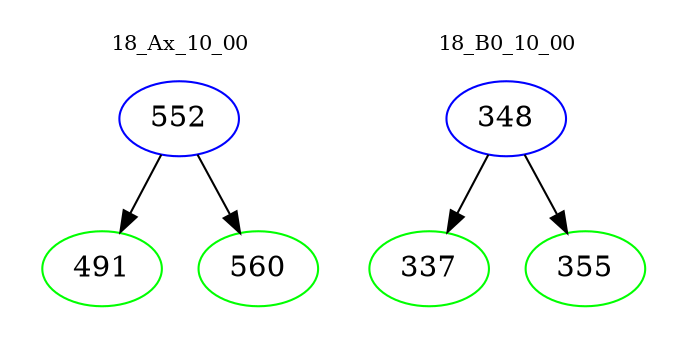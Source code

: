 digraph{
subgraph cluster_0 {
color = white
label = "18_Ax_10_00";
fontsize=10;
T0_552 [label="552", color="blue"]
T0_552 -> T0_491 [color="black"]
T0_491 [label="491", color="green"]
T0_552 -> T0_560 [color="black"]
T0_560 [label="560", color="green"]
}
subgraph cluster_1 {
color = white
label = "18_B0_10_00";
fontsize=10;
T1_348 [label="348", color="blue"]
T1_348 -> T1_337 [color="black"]
T1_337 [label="337", color="green"]
T1_348 -> T1_355 [color="black"]
T1_355 [label="355", color="green"]
}
}
